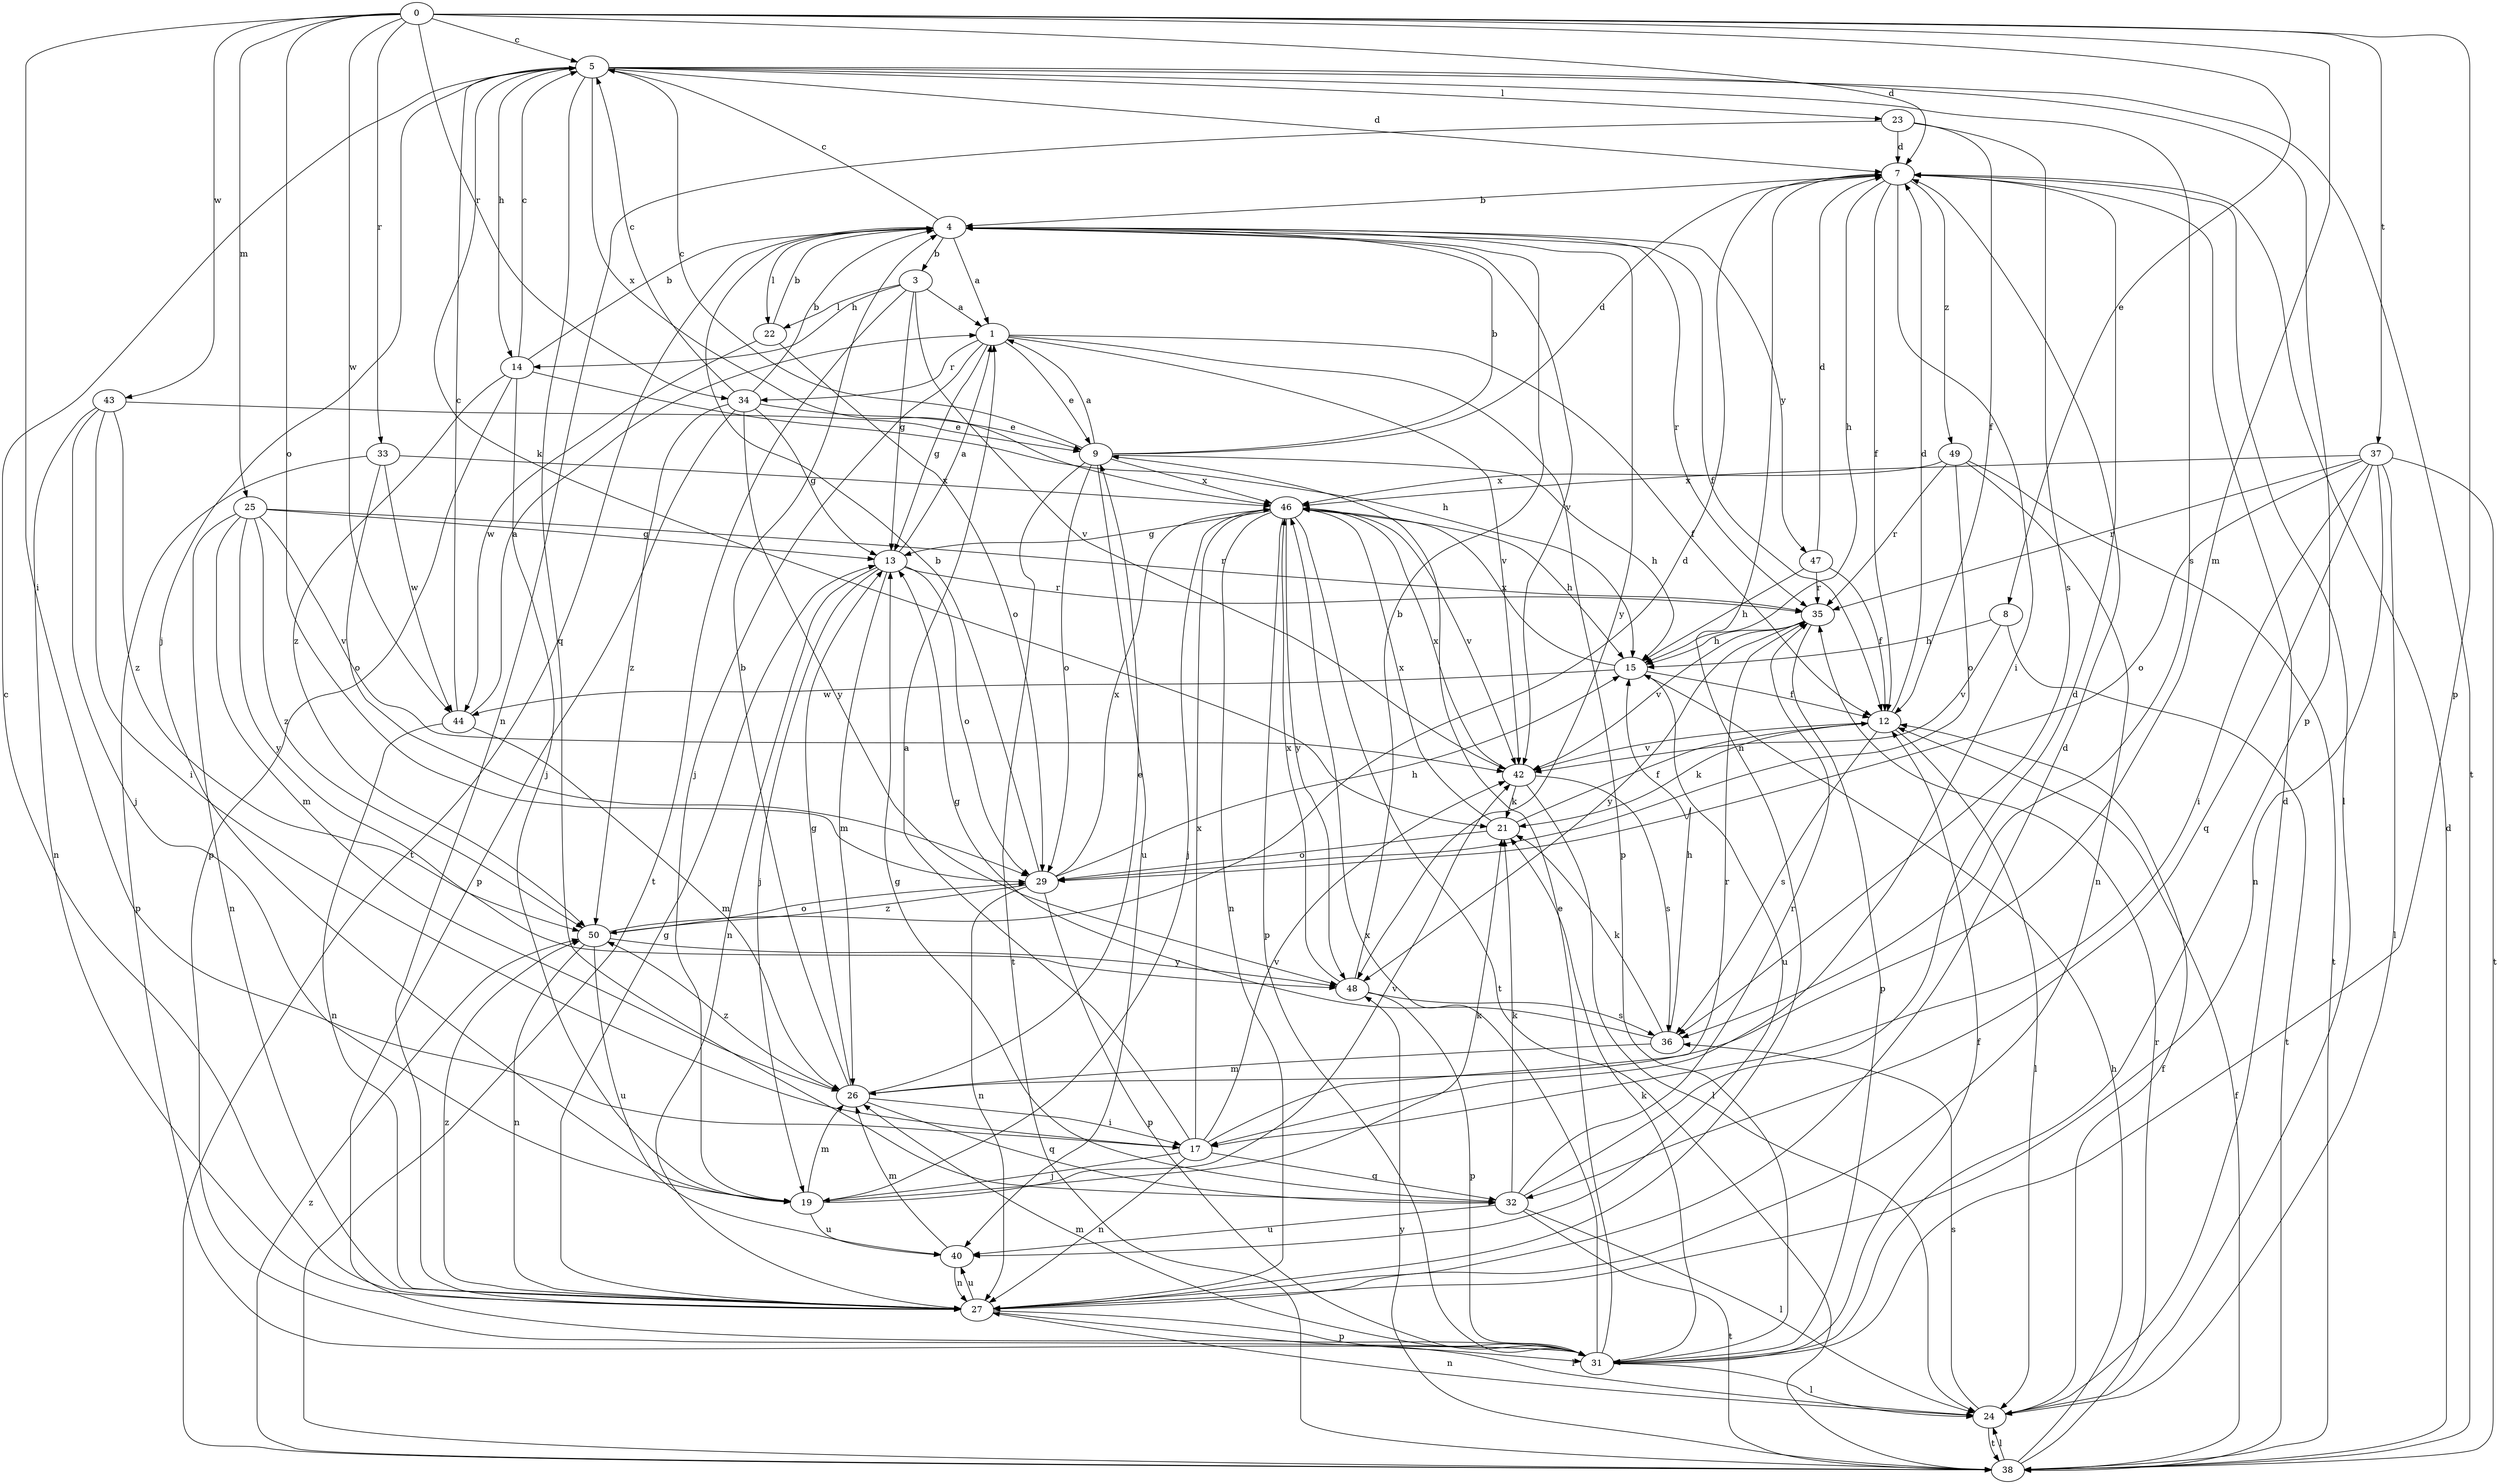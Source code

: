 strict digraph  {
0;
1;
3;
4;
5;
7;
8;
9;
12;
13;
14;
15;
17;
19;
21;
22;
23;
24;
25;
26;
27;
29;
31;
32;
33;
34;
35;
36;
37;
38;
40;
42;
43;
44;
46;
47;
48;
49;
50;
0 -> 5  [label=c];
0 -> 7  [label=d];
0 -> 8  [label=e];
0 -> 17  [label=i];
0 -> 25  [label=m];
0 -> 26  [label=m];
0 -> 29  [label=o];
0 -> 31  [label=p];
0 -> 33  [label=r];
0 -> 34  [label=r];
0 -> 37  [label=t];
0 -> 43  [label=w];
0 -> 44  [label=w];
1 -> 9  [label=e];
1 -> 12  [label=f];
1 -> 13  [label=g];
1 -> 19  [label=j];
1 -> 31  [label=p];
1 -> 34  [label=r];
1 -> 42  [label=v];
3 -> 1  [label=a];
3 -> 13  [label=g];
3 -> 14  [label=h];
3 -> 22  [label=l];
3 -> 38  [label=t];
3 -> 42  [label=v];
4 -> 1  [label=a];
4 -> 3  [label=b];
4 -> 5  [label=c];
4 -> 12  [label=f];
4 -> 22  [label=l];
4 -> 35  [label=r];
4 -> 38  [label=t];
4 -> 42  [label=v];
4 -> 47  [label=y];
4 -> 48  [label=y];
5 -> 7  [label=d];
5 -> 14  [label=h];
5 -> 19  [label=j];
5 -> 21  [label=k];
5 -> 23  [label=l];
5 -> 31  [label=p];
5 -> 32  [label=q];
5 -> 36  [label=s];
5 -> 38  [label=t];
5 -> 46  [label=x];
7 -> 4  [label=b];
7 -> 12  [label=f];
7 -> 15  [label=h];
7 -> 17  [label=i];
7 -> 24  [label=l];
7 -> 27  [label=n];
7 -> 49  [label=z];
8 -> 15  [label=h];
8 -> 38  [label=t];
8 -> 42  [label=v];
9 -> 1  [label=a];
9 -> 4  [label=b];
9 -> 5  [label=c];
9 -> 7  [label=d];
9 -> 15  [label=h];
9 -> 29  [label=o];
9 -> 38  [label=t];
9 -> 40  [label=u];
9 -> 46  [label=x];
12 -> 7  [label=d];
12 -> 21  [label=k];
12 -> 24  [label=l];
12 -> 36  [label=s];
12 -> 42  [label=v];
13 -> 1  [label=a];
13 -> 19  [label=j];
13 -> 26  [label=m];
13 -> 27  [label=n];
13 -> 29  [label=o];
13 -> 35  [label=r];
14 -> 4  [label=b];
14 -> 5  [label=c];
14 -> 15  [label=h];
14 -> 19  [label=j];
14 -> 31  [label=p];
14 -> 50  [label=z];
15 -> 12  [label=f];
15 -> 40  [label=u];
15 -> 44  [label=w];
15 -> 46  [label=x];
17 -> 1  [label=a];
17 -> 19  [label=j];
17 -> 27  [label=n];
17 -> 32  [label=q];
17 -> 35  [label=r];
17 -> 42  [label=v];
17 -> 46  [label=x];
19 -> 21  [label=k];
19 -> 26  [label=m];
19 -> 40  [label=u];
19 -> 42  [label=v];
21 -> 12  [label=f];
21 -> 29  [label=o];
21 -> 46  [label=x];
22 -> 4  [label=b];
22 -> 29  [label=o];
22 -> 44  [label=w];
23 -> 7  [label=d];
23 -> 12  [label=f];
23 -> 27  [label=n];
23 -> 36  [label=s];
24 -> 7  [label=d];
24 -> 12  [label=f];
24 -> 27  [label=n];
24 -> 36  [label=s];
24 -> 38  [label=t];
25 -> 13  [label=g];
25 -> 26  [label=m];
25 -> 27  [label=n];
25 -> 35  [label=r];
25 -> 42  [label=v];
25 -> 48  [label=y];
25 -> 50  [label=z];
26 -> 4  [label=b];
26 -> 9  [label=e];
26 -> 13  [label=g];
26 -> 17  [label=i];
26 -> 32  [label=q];
26 -> 50  [label=z];
27 -> 5  [label=c];
27 -> 7  [label=d];
27 -> 13  [label=g];
27 -> 24  [label=l];
27 -> 31  [label=p];
27 -> 40  [label=u];
27 -> 50  [label=z];
29 -> 4  [label=b];
29 -> 15  [label=h];
29 -> 27  [label=n];
29 -> 31  [label=p];
29 -> 46  [label=x];
29 -> 50  [label=z];
31 -> 9  [label=e];
31 -> 12  [label=f];
31 -> 21  [label=k];
31 -> 24  [label=l];
31 -> 26  [label=m];
31 -> 46  [label=x];
32 -> 7  [label=d];
32 -> 13  [label=g];
32 -> 21  [label=k];
32 -> 24  [label=l];
32 -> 35  [label=r];
32 -> 38  [label=t];
32 -> 40  [label=u];
33 -> 29  [label=o];
33 -> 31  [label=p];
33 -> 44  [label=w];
33 -> 46  [label=x];
34 -> 4  [label=b];
34 -> 5  [label=c];
34 -> 9  [label=e];
34 -> 13  [label=g];
34 -> 31  [label=p];
34 -> 48  [label=y];
34 -> 50  [label=z];
35 -> 15  [label=h];
35 -> 31  [label=p];
35 -> 42  [label=v];
35 -> 48  [label=y];
36 -> 13  [label=g];
36 -> 15  [label=h];
36 -> 21  [label=k];
36 -> 26  [label=m];
37 -> 17  [label=i];
37 -> 24  [label=l];
37 -> 27  [label=n];
37 -> 29  [label=o];
37 -> 32  [label=q];
37 -> 35  [label=r];
37 -> 38  [label=t];
37 -> 46  [label=x];
38 -> 7  [label=d];
38 -> 12  [label=f];
38 -> 15  [label=h];
38 -> 24  [label=l];
38 -> 35  [label=r];
38 -> 48  [label=y];
38 -> 50  [label=z];
40 -> 26  [label=m];
40 -> 27  [label=n];
42 -> 21  [label=k];
42 -> 24  [label=l];
42 -> 36  [label=s];
42 -> 46  [label=x];
43 -> 9  [label=e];
43 -> 17  [label=i];
43 -> 19  [label=j];
43 -> 27  [label=n];
43 -> 50  [label=z];
44 -> 1  [label=a];
44 -> 5  [label=c];
44 -> 26  [label=m];
44 -> 27  [label=n];
46 -> 13  [label=g];
46 -> 15  [label=h];
46 -> 19  [label=j];
46 -> 27  [label=n];
46 -> 31  [label=p];
46 -> 38  [label=t];
46 -> 42  [label=v];
46 -> 48  [label=y];
47 -> 7  [label=d];
47 -> 12  [label=f];
47 -> 15  [label=h];
47 -> 35  [label=r];
48 -> 4  [label=b];
48 -> 31  [label=p];
48 -> 36  [label=s];
48 -> 46  [label=x];
49 -> 27  [label=n];
49 -> 29  [label=o];
49 -> 35  [label=r];
49 -> 38  [label=t];
49 -> 46  [label=x];
50 -> 7  [label=d];
50 -> 27  [label=n];
50 -> 29  [label=o];
50 -> 40  [label=u];
50 -> 48  [label=y];
}

